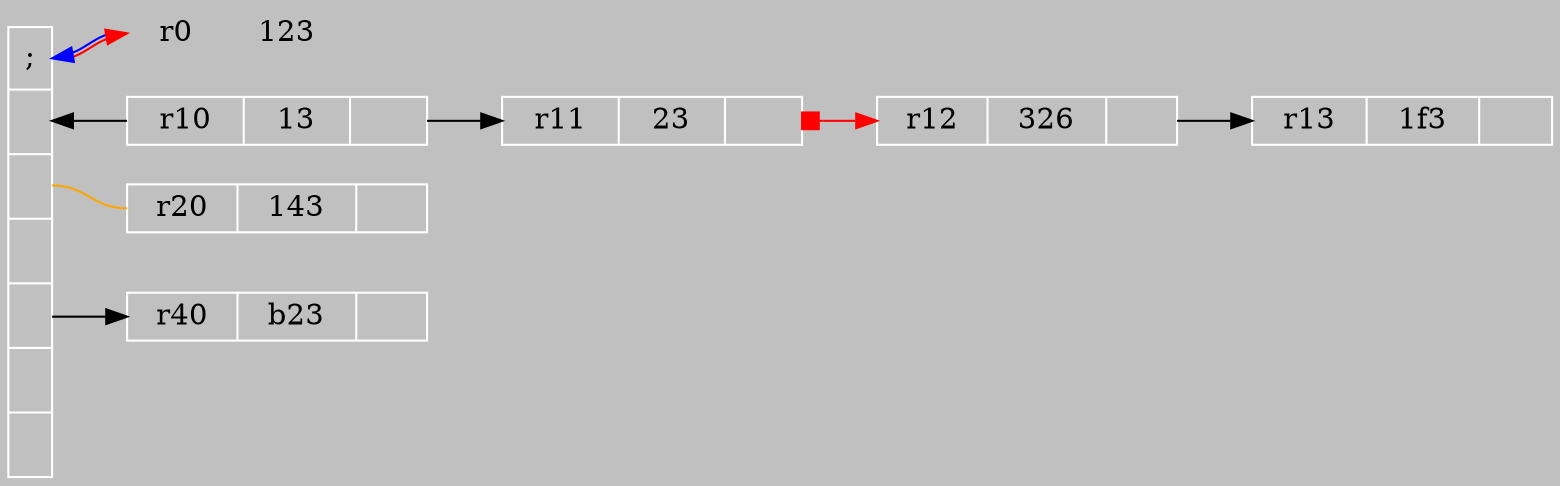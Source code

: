 digraph G
{
  graph [dpi = 300, bgcolor = "gray"];
  rankdir = LR;
  node [shape=record, width=.2, height=.2, color="white" ];
  node0 [label = "<p0>; |<p1>|<p2>|<p3>|<p4>| | ", height = 3];
  node[ width=2 ];
  node1 [label = "{<e> r0 | 123 | <p> }", color="gray" ];
  node2 [label = "{<e> r10 | 13 | <p> }" ];
  node3 [label = "{<e> r11 | 23 | <p> }" ];
  node4 [label = "{<e> r12 | 326 | <p> }" ];
  node5 [label = "{<e> r13 | 1f3 | <p> }" ];
  node6 [label = "{<e> r20 | 143 | <p> }" ];
  node7 [label = "{<e> r40 | b23 | <p> }" ];
  node0:p0 -> node1:e [dir=both color="red:blue"];
  node0:p1 -> node2:e [dir=back arrowhead=diamond];
  node2:p -> node3:e;
  node3:p -> node4:e [dir=both arrowtail=box color="red"];
  node4:p -> node5:e [dir=forward];
  node0:p2 -> node6:e [dir=none color="orange"];
  node0:p4 -> node7:e;
}